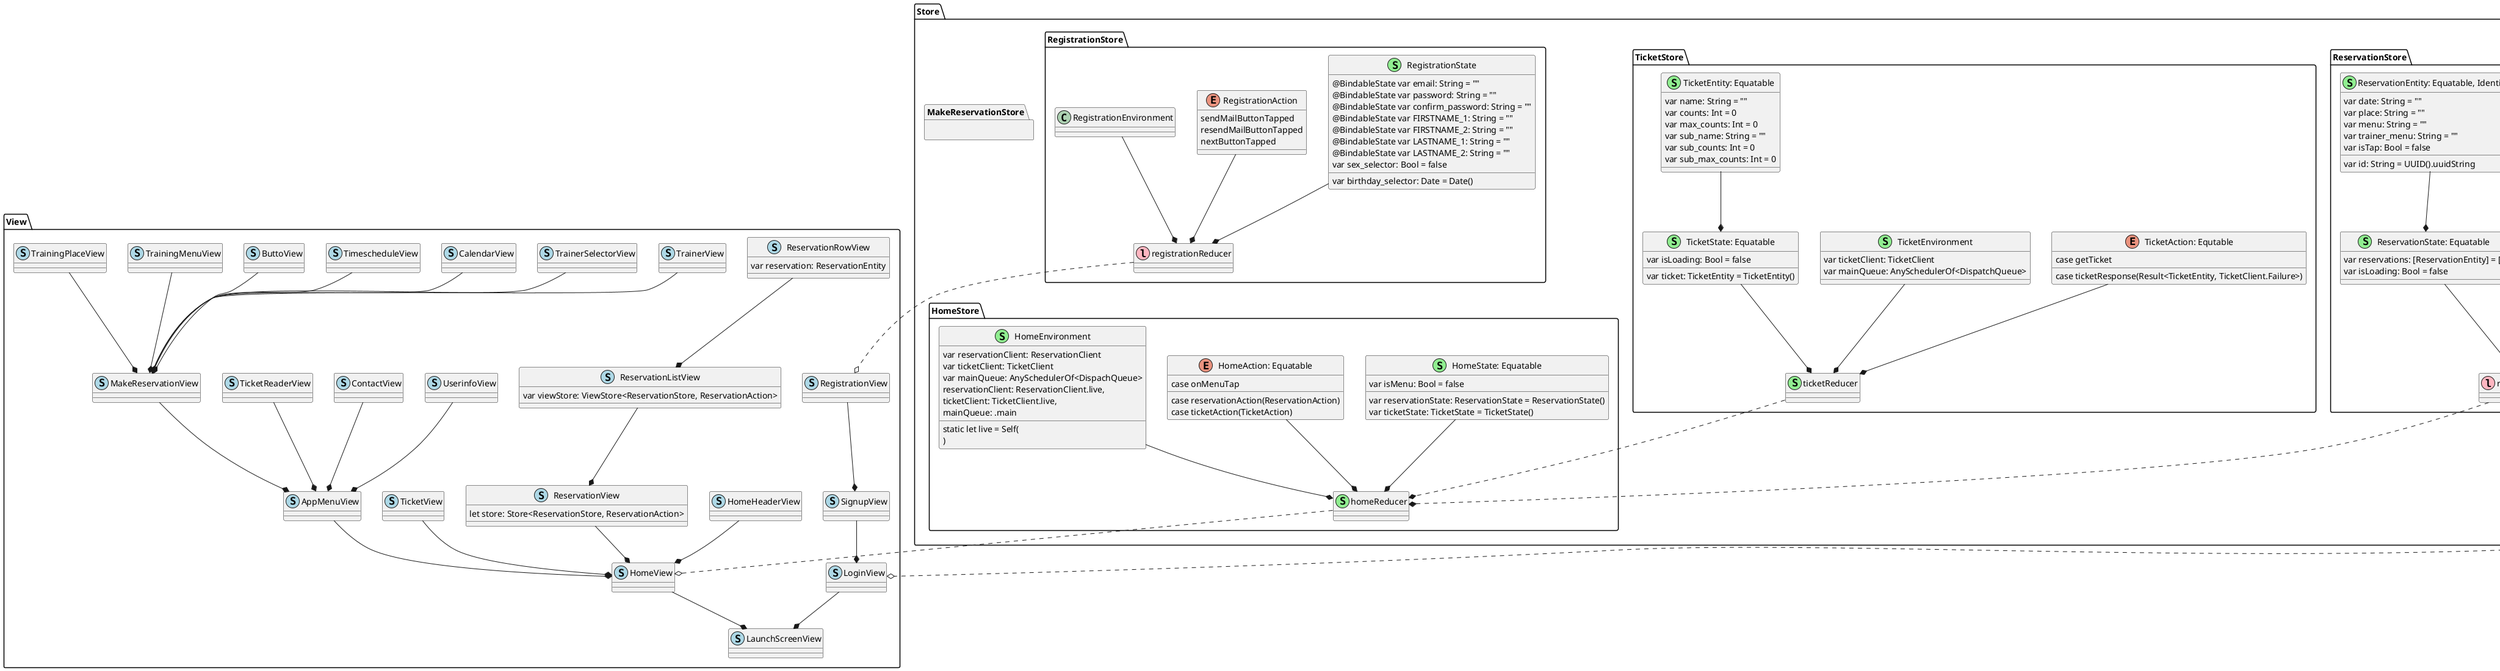 @startuml
' has-a 白抜きひし形 o--
' part-of 黒塗りひし形 *--

package "View" {
    class "LaunchScreenView" as LaunchScreenView <<(S, lightblue)>> {}
    class "LoginView" as LoginView <<(S, lightblue)>> {}
    class "SignupView" as SignupView <<(S, lightblue)>> {}
    class "RegistrationView" as RegistrationView <<(S, lightblue)>> {}
    class "HomeView" as HomeView <<(S, lightblue)>> {}
    class "HomeHeaderView" as HomeHeaderView <<(S, lightblue)>> {

    }
    class "ReservationView" as ReservationView <<(S, lightblue)>> {
        let store: Store<ReservationStore, ReservationAction>
    }
    class "ReservationListView" as ReservationListView <<(S, lightblue)>> {
        var viewStore: ViewStore<ReservationStore, ReservationAction>
    }
    class "ReservationRowView" as ReservationRowView <<(S, lightblue)>> {
        var reservation: ReservationEntity
    }
    class "TicketView" as TicketView <<(S, lightblue)>> {}
    class "AppMenuView" as AppMenuView <<(S, lightblue)>> {}
    class "MakeReservationView" as MakeReservationView <<(S, lightblue)>> {}
    class "TrainingMenuView" as TrainingMenuView <<(S, lightblue)>> {}
    class "TrainingPlaceView" as TrainingPlaceView <<(S, lightblue)>> {}
    class "TrainerView" as TrainerView <<(S, lightblue)>> {}
    class "TrainerSelectorView" as TrainerSelectorView <<(S, lightblue)>> {}
    class "CalendarView" as CalendarView <<(S, lightblue)>> {}
    class "TimescheduleView" as TimescheduleView  <<(S, lightblue)>> {}
    class "ButtoView" as  ButtonView  <<(S, lightblue)>> {}
    class "UserinfoView" as UserinfoView <<(S, lightblue)>> {}
    class "ContactView" as ContactView <<(S, lightblue)>> {}
    class "TicketReaderView" as TicketReaderView <<(S, lightblue)>> {}

}

package "Store" {
    package "ReservationStore" {
        class "ReservationEntity: Equatable, Identifialble" as ReservationEntity <<(S, lightgreen)>> {
            var id: String = UUID().uuidString
            var date: String = ""
            var place: String = ""
            var menu: String = ""
            var trainer_menu: String = ""
            var isTap: Bool = false
        }

        class "ReservationState: Equatable" as ReservationState <<(S, lightgreen)>> {
            var reservations: [ReservationEntity] = []
            var isLoading: Bool = false
        }

        enum "ReservationAction" as ReservationAction {
            getReservation
            reservationResponse(Result<[ReservationEntity], ReservationClient.Failure>)
            onTapGesture(String)
        }

        class "ReservationEnvironment" as ReservationEnvironment <<(S, lightgreen)>> {
            var fact: ReservationClient
            var mainQueue: AnySchedulerOf<DispachQueue>
        }

        class "reservationReducer" as reservationReducer <<(l, LightPink)>> {

        }
    }

    package "TicketStore" {
        class "TicketEntity: Equatable" as TicketEntity <<(S, lightgreen)>> {
            var name: String = ""
            var counts: Int = 0
            var max_counts: Int = 0
            var sub_name: String = ""
            var sub_counts: Int = 0
            var sub_max_counts: Int = 0
        }

        class "TicketState: Equatable" as TicketState <<(S, lightgreen)>> {
            var ticket: TicketEntity = TicketEntity()
            var isLoading: Bool = false
        }

        enum "TicketAction: Equtable" as TicketAction {
            case getTicket
            case ticketResponse(Result<TicketEntity, TicketClient.Failure>)
        }

        class "TicketEnvironment" as TicketEnvironment <<S, lightgreen>> {
            var ticketClient: TicketClient
            var mainQueue: AnySchedulerOf<DispatchQueue>
        }

        class "ticketReducer" as ticketReducer <<(S, lightgreen)>> {

        }
    }

    package "HomeStore" {
        class "HomeState: Equatable" as HomeState <<(S, lightgreen)>> {
            var reservationState: ReservationState = ReservationState()
            var ticketState: TicketState = TicketState()
            var isMenu: Bool = false
        }

        enum "HomeAction: Equatable" as HomeAction {
            case reservationAction(ReservationAction)
            case ticketAction(TicketAction)
            case onMenuTap
        }

        class "HomeEnvironment" as HomeEnvironment <<(S, lightgreen)>> {
            var reservationClient: ReservationClient
            var ticketClient: TicketClient
            var mainQueue: AnySchedulerOf<DispachQueue>
            static let live = Self(
                reservationClient: ReservationClient.live,
                ticketClient: TicketClient.live,
                mainQueue: .main
            )
        }

        class "homeReducer" as homeReducer <<(S, lightgreen)>> {

        }
    }

    package "MakeReservationStore" {

    }

    package "LoginStore" {

        class "LoginState" as LoginState <<(S, lightgreen)>>{
            @BindableState var email: String = ""
            @BindableState var password: String = ""
        }

        enum "LoginAction" as LoginAction {
            loginButtonTapped
            registrationButtonTapped
        }

        class "LoginEnvironment" as LoginEnvironment <<(S, lightgreen)>> {}

        class "loginReducer" as loginReducer <<(l, LightPink)>>{}
    }

    package "RegistrationStore" {
        class "RegistrationState" as RegistrationState <<(S, lightgreen)>> {
            @BindableState var email: String = ""
            @BindableState var password: String = ""
            @BindableState var confirm_password: String = ""
            @BindableState var FIRSTNAME_1: String = ""
            @BindableState var FIRSTNAME_2: String = ""
            @BindableState var LASTNAME_1: String = ""
            @BindableState var LASTNAME_2: String = ""
            var sex_selector: Bool = false
            var birthday_selector: Date = Date()
        }

        enum "RegistrationAction" as RegistrationAction {
            sendMailButtonTapped
            resendMailButtonTapped
            nextButtonTapped
        }

        class "RegistrationEnvironment" as RegistrationEnvironment {}

        class "registrationReducer" as registrationReducer <<(l, LightPink)>> {}
    }
}
'store HomeStore
homeReducer ..o HomeView
reservationReducer ..* homeReducer
ticketReducer ..* homeReducer
HomeState --* homeReducer
HomeAction --* homeReducer
HomeEnvironment --* homeReducer

'store ReservationStore
ReservationState --* reservationReducer
ReservationEnvironment --* reservationReducer
ReservationAction --* reservationReducer
ReservationEntity --* ReservationState

'store LoginStore
loginReducer ..o LoginView
LoginState --* loginReducer
LoginEnvironment --* loginReducer
LoginAction --* loginReducer

'store RegistrationStore
registrationReducer ..o RegistrationView
RegistrationState --* registrationReducer
RegistrationAction --* registrationReducer
RegistrationEnvironment --* registrationReducer

'store TicketStore
TicketState --* ticketReducer
TicketAction --* ticketReducer
TicketEnvironment --* ticketReducer
TicketEntity --* TicketState

'view
LoginView --* LaunchScreenView
HomeView --* LaunchScreenView
SignupView --* LoginView
RegistrationView --* SignupView
HomeHeaderView --* HomeView
ReservationView --* HomeView
TicketView --* HomeView
AppMenuView --* HomeView
MakeReservationView --* AppMenuView
UserinfoView --* AppMenuView
ContactView --* AppMenuView
TicketReaderView --* AppMenuView
ReservationListView --* ReservationView
ReservationRowView --* ReservationListView
TrainingMenuView --* MakeReservationView
TrainingPlaceView --* MakeReservationView
TrainerSelectorView --* MakeReservationView
TrainerView --* MakeReservationView
CalendarView --* MakeReservationView
TimescheduleView --* MakeReservationView
ButtonView --* MakeReservationView


@enduml
